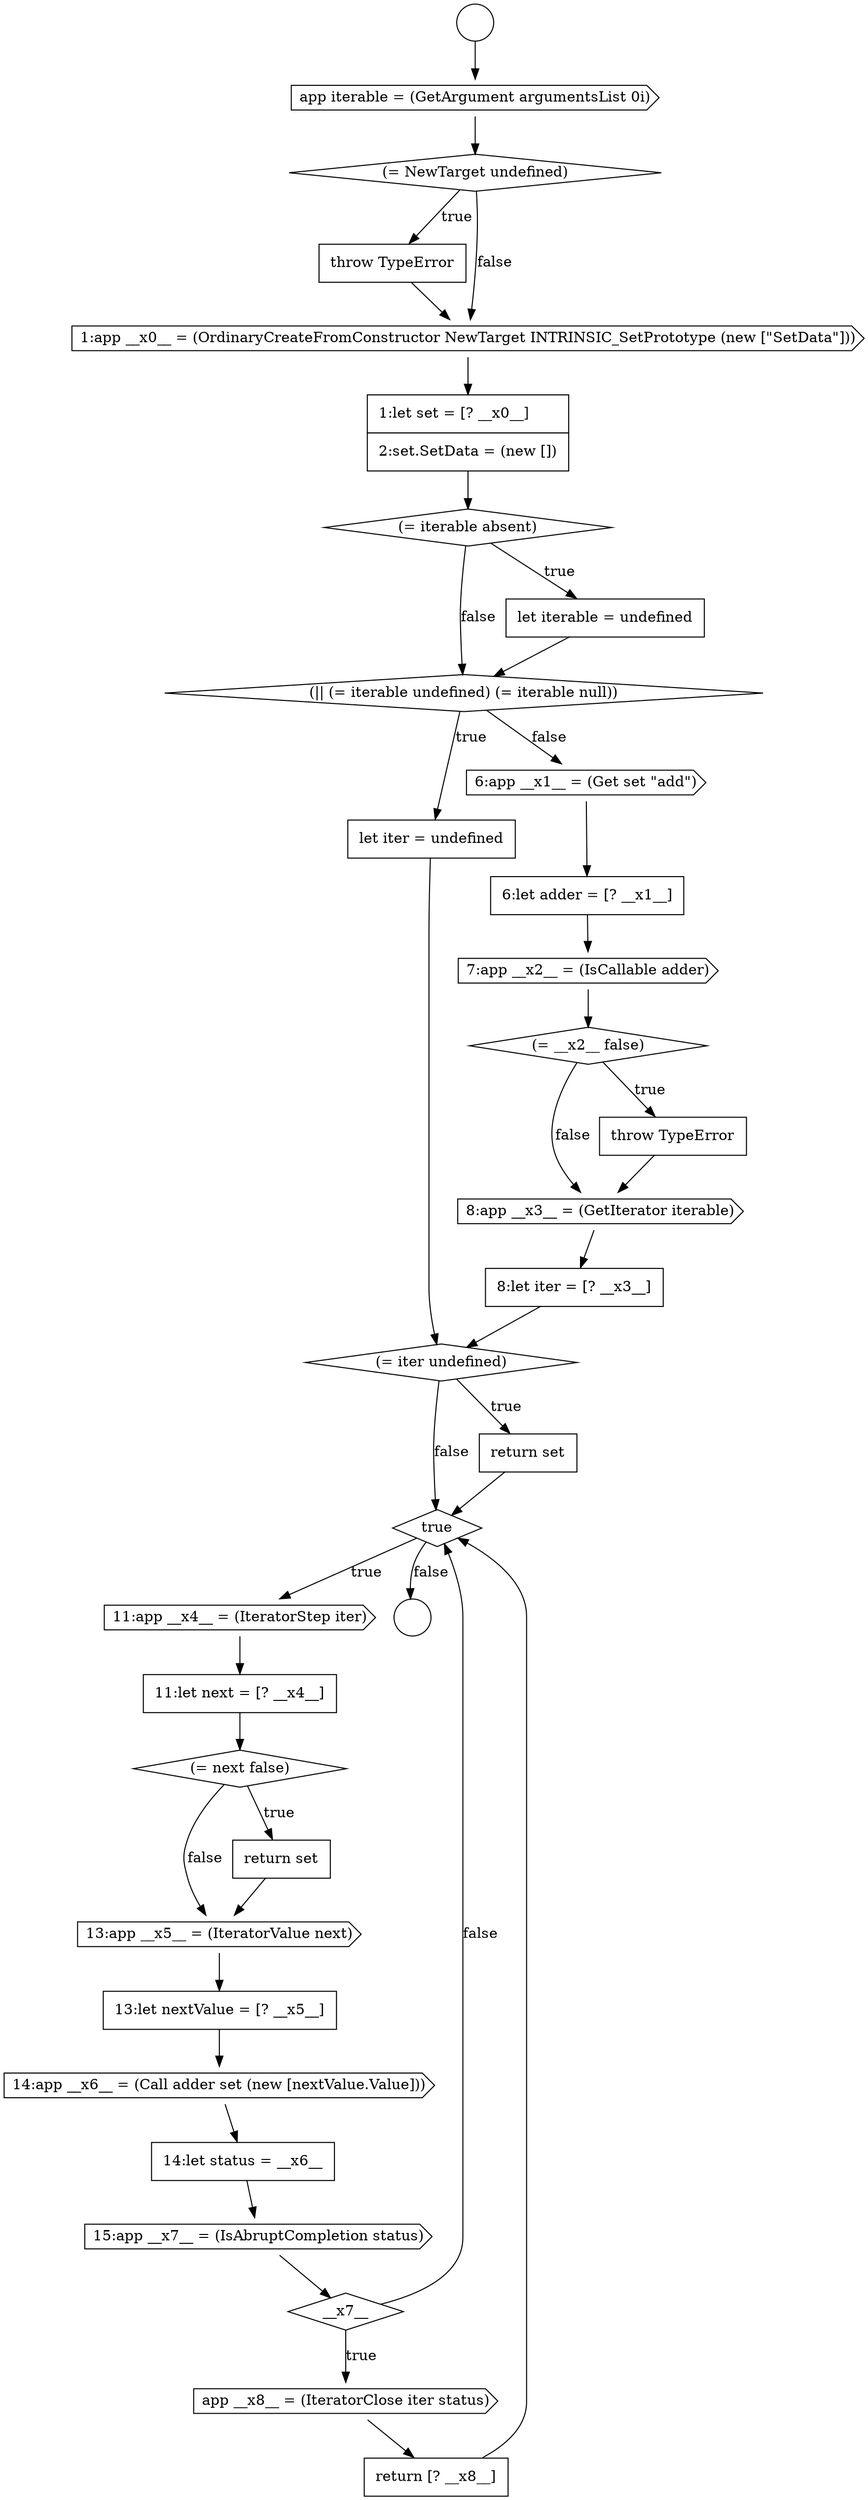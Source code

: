 digraph {
  node15258 [shape=diamond, label=<<font color="black">true</font>> color="black" fillcolor="white" style=filled]
  node15247 [shape=diamond, label=<<font color="black">(|| (= iterable undefined) (= iterable null))</font>> color="black" fillcolor="white" style=filled]
  node15244 [shape=none, margin=0, label=<<font color="black">
    <table border="0" cellborder="1" cellspacing="0" cellpadding="10">
      <tr><td align="left">1:let set = [? __x0__]</td></tr>
      <tr><td align="left">2:set.SetData = (new [])</td></tr>
    </table>
  </font>> color="black" fillcolor="white" style=filled]
  node15259 [shape=cds, label=<<font color="black">11:app __x4__ = (IteratorStep iter)</font>> color="black" fillcolor="white" style=filled]
  node15252 [shape=diamond, label=<<font color="black">(= __x2__ false)</font>> color="black" fillcolor="white" style=filled]
  node15269 [shape=cds, label=<<font color="black">app __x8__ = (IteratorClose iter status)</font>> color="black" fillcolor="white" style=filled]
  node15256 [shape=diamond, label=<<font color="black">(= iter undefined)</font>> color="black" fillcolor="white" style=filled]
  node15245 [shape=diamond, label=<<font color="black">(= iterable absent)</font>> color="black" fillcolor="white" style=filled]
  node15251 [shape=cds, label=<<font color="black">7:app __x2__ = (IsCallable adder)</font>> color="black" fillcolor="white" style=filled]
  node15257 [shape=none, margin=0, label=<<font color="black">
    <table border="0" cellborder="1" cellspacing="0" cellpadding="10">
      <tr><td align="left">return set</td></tr>
    </table>
  </font>> color="black" fillcolor="white" style=filled]
  node15242 [shape=none, margin=0, label=<<font color="black">
    <table border="0" cellborder="1" cellspacing="0" cellpadding="10">
      <tr><td align="left">throw TypeError</td></tr>
    </table>
  </font>> color="black" fillcolor="white" style=filled]
  node15267 [shape=cds, label=<<font color="black">15:app __x7__ = (IsAbruptCompletion status)</font>> color="black" fillcolor="white" style=filled]
  node15239 [shape=circle label=" " color="black" fillcolor="white" style=filled]
  node15263 [shape=cds, label=<<font color="black">13:app __x5__ = (IteratorValue next)</font>> color="black" fillcolor="white" style=filled]
  node15254 [shape=cds, label=<<font color="black">8:app __x3__ = (GetIterator iterable)</font>> color="black" fillcolor="white" style=filled]
  node15250 [shape=none, margin=0, label=<<font color="black">
    <table border="0" cellborder="1" cellspacing="0" cellpadding="10">
      <tr><td align="left">6:let adder = [? __x1__]</td></tr>
    </table>
  </font>> color="black" fillcolor="white" style=filled]
  node15264 [shape=none, margin=0, label=<<font color="black">
    <table border="0" cellborder="1" cellspacing="0" cellpadding="10">
      <tr><td align="left">13:let nextValue = [? __x5__]</td></tr>
    </table>
  </font>> color="black" fillcolor="white" style=filled]
  node15261 [shape=diamond, label=<<font color="black">(= next false)</font>> color="black" fillcolor="white" style=filled]
  node15246 [shape=none, margin=0, label=<<font color="black">
    <table border="0" cellborder="1" cellspacing="0" cellpadding="10">
      <tr><td align="left">let iterable = undefined</td></tr>
    </table>
  </font>> color="black" fillcolor="white" style=filled]
  node15253 [shape=none, margin=0, label=<<font color="black">
    <table border="0" cellborder="1" cellspacing="0" cellpadding="10">
      <tr><td align="left">throw TypeError</td></tr>
    </table>
  </font>> color="black" fillcolor="white" style=filled]
  node15266 [shape=none, margin=0, label=<<font color="black">
    <table border="0" cellborder="1" cellspacing="0" cellpadding="10">
      <tr><td align="left">14:let status = __x6__</td></tr>
    </table>
  </font>> color="black" fillcolor="white" style=filled]
  node15243 [shape=cds, label=<<font color="black">1:app __x0__ = (OrdinaryCreateFromConstructor NewTarget INTRINSIC_SetPrototype (new [&quot;SetData&quot;]))</font>> color="black" fillcolor="white" style=filled]
  node15248 [shape=none, margin=0, label=<<font color="black">
    <table border="0" cellborder="1" cellspacing="0" cellpadding="10">
      <tr><td align="left">let iter = undefined</td></tr>
    </table>
  </font>> color="black" fillcolor="white" style=filled]
  node15238 [shape=circle label=" " color="black" fillcolor="white" style=filled]
  node15249 [shape=cds, label=<<font color="black">6:app __x1__ = (Get set &quot;add&quot;)</font>> color="black" fillcolor="white" style=filled]
  node15265 [shape=cds, label=<<font color="black">14:app __x6__ = (Call adder set (new [nextValue.Value]))</font>> color="black" fillcolor="white" style=filled]
  node15270 [shape=none, margin=0, label=<<font color="black">
    <table border="0" cellborder="1" cellspacing="0" cellpadding="10">
      <tr><td align="left">return [? __x8__]</td></tr>
    </table>
  </font>> color="black" fillcolor="white" style=filled]
  node15241 [shape=diamond, label=<<font color="black">(= NewTarget undefined)</font>> color="black" fillcolor="white" style=filled]
  node15240 [shape=cds, label=<<font color="black">app iterable = (GetArgument argumentsList 0i)</font>> color="black" fillcolor="white" style=filled]
  node15255 [shape=none, margin=0, label=<<font color="black">
    <table border="0" cellborder="1" cellspacing="0" cellpadding="10">
      <tr><td align="left">8:let iter = [? __x3__]</td></tr>
    </table>
  </font>> color="black" fillcolor="white" style=filled]
  node15260 [shape=none, margin=0, label=<<font color="black">
    <table border="0" cellborder="1" cellspacing="0" cellpadding="10">
      <tr><td align="left">11:let next = [? __x4__]</td></tr>
    </table>
  </font>> color="black" fillcolor="white" style=filled]
  node15262 [shape=none, margin=0, label=<<font color="black">
    <table border="0" cellborder="1" cellspacing="0" cellpadding="10">
      <tr><td align="left">return set</td></tr>
    </table>
  </font>> color="black" fillcolor="white" style=filled]
  node15268 [shape=diamond, label=<<font color="black">__x7__</font>> color="black" fillcolor="white" style=filled]
  node15248 -> node15256 [ color="black"]
  node15241 -> node15242 [label=<<font color="black">true</font>> color="black"]
  node15241 -> node15243 [label=<<font color="black">false</font>> color="black"]
  node15251 -> node15252 [ color="black"]
  node15246 -> node15247 [ color="black"]
  node15269 -> node15270 [ color="black"]
  node15247 -> node15248 [label=<<font color="black">true</font>> color="black"]
  node15247 -> node15249 [label=<<font color="black">false</font>> color="black"]
  node15267 -> node15268 [ color="black"]
  node15262 -> node15263 [ color="black"]
  node15264 -> node15265 [ color="black"]
  node15253 -> node15254 [ color="black"]
  node15265 -> node15266 [ color="black"]
  node15263 -> node15264 [ color="black"]
  node15256 -> node15257 [label=<<font color="black">true</font>> color="black"]
  node15256 -> node15258 [label=<<font color="black">false</font>> color="black"]
  node15255 -> node15256 [ color="black"]
  node15266 -> node15267 [ color="black"]
  node15244 -> node15245 [ color="black"]
  node15242 -> node15243 [ color="black"]
  node15249 -> node15250 [ color="black"]
  node15238 -> node15240 [ color="black"]
  node15260 -> node15261 [ color="black"]
  node15254 -> node15255 [ color="black"]
  node15270 -> node15258 [ color="black"]
  node15243 -> node15244 [ color="black"]
  node15257 -> node15258 [ color="black"]
  node15245 -> node15246 [label=<<font color="black">true</font>> color="black"]
  node15245 -> node15247 [label=<<font color="black">false</font>> color="black"]
  node15261 -> node15262 [label=<<font color="black">true</font>> color="black"]
  node15261 -> node15263 [label=<<font color="black">false</font>> color="black"]
  node15258 -> node15259 [label=<<font color="black">true</font>> color="black"]
  node15258 -> node15239 [label=<<font color="black">false</font>> color="black"]
  node15250 -> node15251 [ color="black"]
  node15259 -> node15260 [ color="black"]
  node15240 -> node15241 [ color="black"]
  node15268 -> node15269 [label=<<font color="black">true</font>> color="black"]
  node15268 -> node15258 [label=<<font color="black">false</font>> color="black"]
  node15252 -> node15253 [label=<<font color="black">true</font>> color="black"]
  node15252 -> node15254 [label=<<font color="black">false</font>> color="black"]
}
